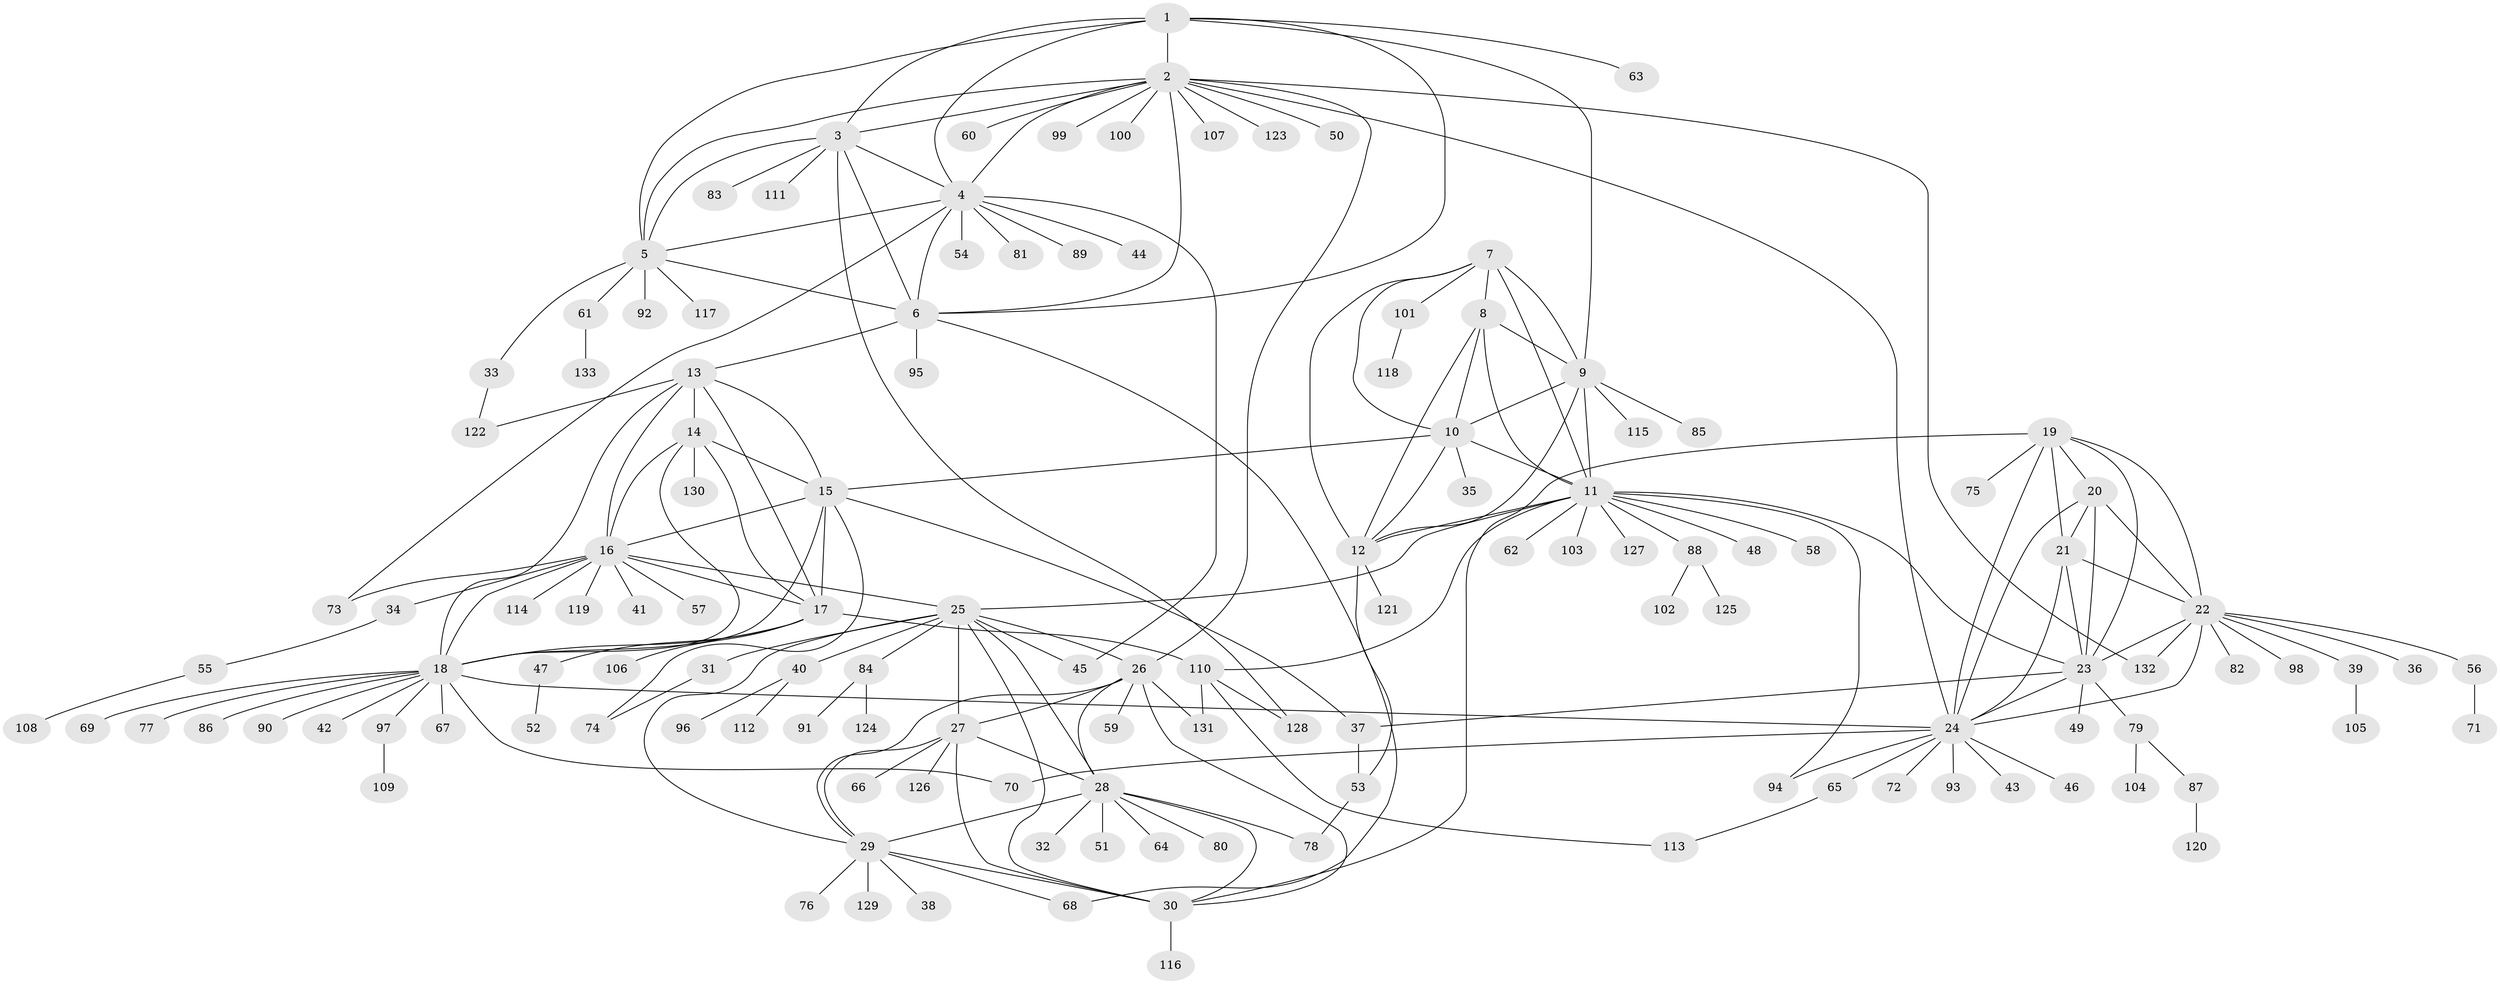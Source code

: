 // Generated by graph-tools (version 1.1) at 2025/50/03/09/25 03:50:28]
// undirected, 133 vertices, 203 edges
graph export_dot {
graph [start="1"]
  node [color=gray90,style=filled];
  1;
  2;
  3;
  4;
  5;
  6;
  7;
  8;
  9;
  10;
  11;
  12;
  13;
  14;
  15;
  16;
  17;
  18;
  19;
  20;
  21;
  22;
  23;
  24;
  25;
  26;
  27;
  28;
  29;
  30;
  31;
  32;
  33;
  34;
  35;
  36;
  37;
  38;
  39;
  40;
  41;
  42;
  43;
  44;
  45;
  46;
  47;
  48;
  49;
  50;
  51;
  52;
  53;
  54;
  55;
  56;
  57;
  58;
  59;
  60;
  61;
  62;
  63;
  64;
  65;
  66;
  67;
  68;
  69;
  70;
  71;
  72;
  73;
  74;
  75;
  76;
  77;
  78;
  79;
  80;
  81;
  82;
  83;
  84;
  85;
  86;
  87;
  88;
  89;
  90;
  91;
  92;
  93;
  94;
  95;
  96;
  97;
  98;
  99;
  100;
  101;
  102;
  103;
  104;
  105;
  106;
  107;
  108;
  109;
  110;
  111;
  112;
  113;
  114;
  115;
  116;
  117;
  118;
  119;
  120;
  121;
  122;
  123;
  124;
  125;
  126;
  127;
  128;
  129;
  130;
  131;
  132;
  133;
  1 -- 2;
  1 -- 3;
  1 -- 4;
  1 -- 5;
  1 -- 6;
  1 -- 9;
  1 -- 63;
  2 -- 3;
  2 -- 4;
  2 -- 5;
  2 -- 6;
  2 -- 24;
  2 -- 26;
  2 -- 50;
  2 -- 60;
  2 -- 99;
  2 -- 100;
  2 -- 107;
  2 -- 123;
  2 -- 132;
  3 -- 4;
  3 -- 5;
  3 -- 6;
  3 -- 83;
  3 -- 111;
  3 -- 128;
  4 -- 5;
  4 -- 6;
  4 -- 44;
  4 -- 45;
  4 -- 54;
  4 -- 73;
  4 -- 81;
  4 -- 89;
  5 -- 6;
  5 -- 33;
  5 -- 61;
  5 -- 92;
  5 -- 117;
  6 -- 13;
  6 -- 68;
  6 -- 95;
  7 -- 8;
  7 -- 9;
  7 -- 10;
  7 -- 11;
  7 -- 12;
  7 -- 101;
  8 -- 9;
  8 -- 10;
  8 -- 11;
  8 -- 12;
  9 -- 10;
  9 -- 11;
  9 -- 12;
  9 -- 85;
  9 -- 115;
  10 -- 11;
  10 -- 12;
  10 -- 15;
  10 -- 35;
  11 -- 12;
  11 -- 23;
  11 -- 25;
  11 -- 48;
  11 -- 58;
  11 -- 62;
  11 -- 88;
  11 -- 94;
  11 -- 103;
  11 -- 110;
  11 -- 127;
  12 -- 53;
  12 -- 121;
  13 -- 14;
  13 -- 15;
  13 -- 16;
  13 -- 17;
  13 -- 18;
  13 -- 122;
  14 -- 15;
  14 -- 16;
  14 -- 17;
  14 -- 18;
  14 -- 130;
  15 -- 16;
  15 -- 17;
  15 -- 18;
  15 -- 37;
  15 -- 74;
  16 -- 17;
  16 -- 18;
  16 -- 25;
  16 -- 34;
  16 -- 41;
  16 -- 57;
  16 -- 73;
  16 -- 114;
  16 -- 119;
  17 -- 18;
  17 -- 47;
  17 -- 106;
  17 -- 110;
  18 -- 24;
  18 -- 42;
  18 -- 67;
  18 -- 69;
  18 -- 70;
  18 -- 77;
  18 -- 86;
  18 -- 90;
  18 -- 97;
  19 -- 20;
  19 -- 21;
  19 -- 22;
  19 -- 23;
  19 -- 24;
  19 -- 30;
  19 -- 75;
  20 -- 21;
  20 -- 22;
  20 -- 23;
  20 -- 24;
  21 -- 22;
  21 -- 23;
  21 -- 24;
  22 -- 23;
  22 -- 24;
  22 -- 36;
  22 -- 39;
  22 -- 56;
  22 -- 82;
  22 -- 98;
  22 -- 132;
  23 -- 24;
  23 -- 37;
  23 -- 49;
  23 -- 79;
  24 -- 43;
  24 -- 46;
  24 -- 65;
  24 -- 70;
  24 -- 72;
  24 -- 93;
  24 -- 94;
  25 -- 26;
  25 -- 27;
  25 -- 28;
  25 -- 29;
  25 -- 30;
  25 -- 31;
  25 -- 40;
  25 -- 45;
  25 -- 84;
  26 -- 27;
  26 -- 28;
  26 -- 29;
  26 -- 30;
  26 -- 59;
  26 -- 131;
  27 -- 28;
  27 -- 29;
  27 -- 30;
  27 -- 66;
  27 -- 126;
  28 -- 29;
  28 -- 30;
  28 -- 32;
  28 -- 51;
  28 -- 64;
  28 -- 78;
  28 -- 80;
  29 -- 30;
  29 -- 38;
  29 -- 68;
  29 -- 76;
  29 -- 129;
  30 -- 116;
  31 -- 74;
  33 -- 122;
  34 -- 55;
  37 -- 53;
  39 -- 105;
  40 -- 96;
  40 -- 112;
  47 -- 52;
  53 -- 78;
  55 -- 108;
  56 -- 71;
  61 -- 133;
  65 -- 113;
  79 -- 87;
  79 -- 104;
  84 -- 91;
  84 -- 124;
  87 -- 120;
  88 -- 102;
  88 -- 125;
  97 -- 109;
  101 -- 118;
  110 -- 113;
  110 -- 128;
  110 -- 131;
}
